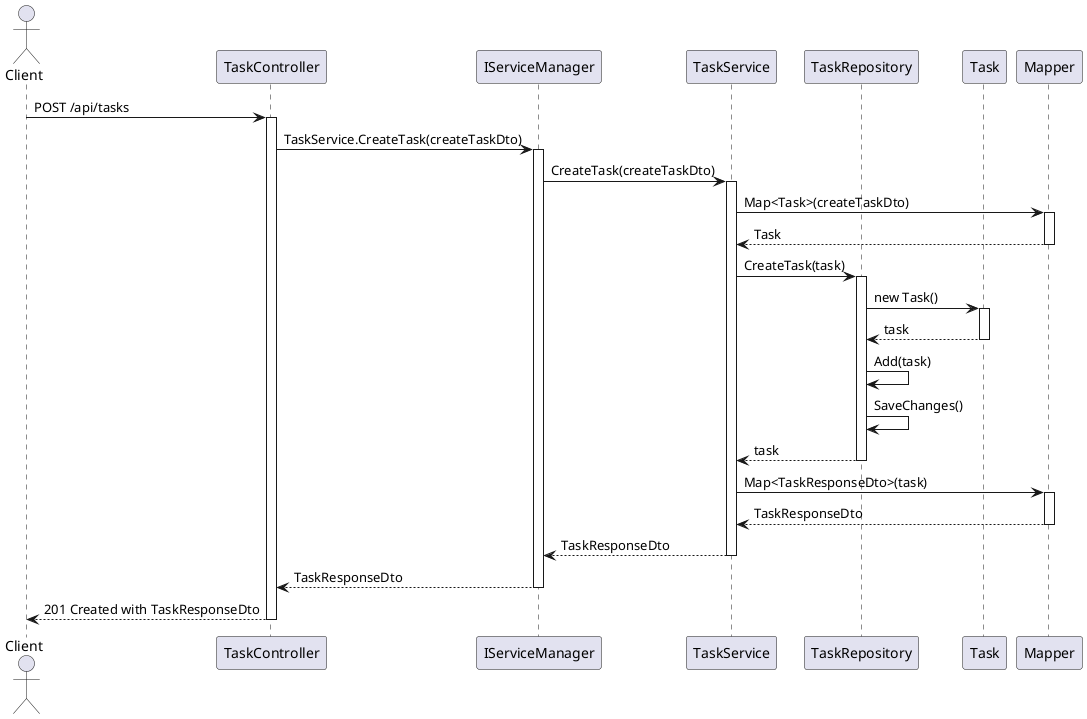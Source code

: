 @startuml
actor Client
participant "TaskController" as TC
participant "IServiceManager" as ISM
participant "TaskService" as TS
participant "TaskRepository" as TR
participant "Task" as T
participant "Mapper" as M

Client -> TC : POST /api/tasks
activate TC

TC -> ISM : TaskService.CreateTask(createTaskDto)
activate ISM

ISM -> TS : CreateTask(createTaskDto)
activate TS

TS -> M : Map<Task>(createTaskDto)
activate M
M --> TS : Task
deactivate M

TS -> TR : CreateTask(task)
activate TR

TR -> T : new Task()
activate T
T --> TR : task
deactivate T

TR -> TR : Add(task)
TR -> TR : SaveChanges()
TR --> TS : task
deactivate TR

TS -> M : Map<TaskResponseDto>(task)
activate M
M --> TS : TaskResponseDto
deactivate M

TS --> ISM : TaskResponseDto
deactivate TS

ISM --> TC : TaskResponseDto
deactivate ISM

TC --> Client : 201 Created with TaskResponseDto
deactivate TC

@enduml